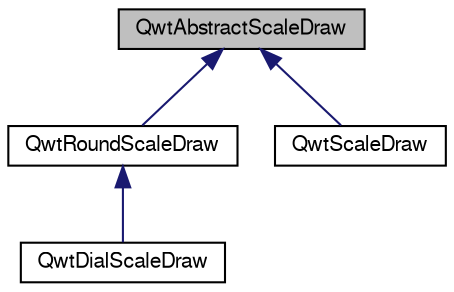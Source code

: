 digraph G
{
  edge [fontname="FreeSans",fontsize="10",labelfontname="FreeSans",labelfontsize="10"];
  node [fontname="FreeSans",fontsize="10",shape=record];
  Node1 [label="QwtAbstractScaleDraw",height=0.2,width=0.4,color="black", fillcolor="grey75", style="filled" fontcolor="black"];
  Node1 -> Node2 [dir="back",color="midnightblue",fontsize="10",style="solid",fontname="FreeSans"];
  Node2 [label="QwtRoundScaleDraw",height=0.2,width=0.4,color="black", fillcolor="white", style="filled",URL="$class_qwt_round_scale_draw.html",tooltip="A class for drawing round scales."];
  Node2 -> Node3 [dir="back",color="midnightblue",fontsize="10",style="solid",fontname="FreeSans"];
  Node3 [label="QwtDialScaleDraw",height=0.2,width=0.4,color="black", fillcolor="white", style="filled",URL="$class_qwt_dial_scale_draw.html",tooltip="A special scale draw made for QwtDial."];
  Node1 -> Node4 [dir="back",color="midnightblue",fontsize="10",style="solid",fontname="FreeSans"];
  Node4 [label="QwtScaleDraw",height=0.2,width=0.4,color="black", fillcolor="white", style="filled",URL="$class_qwt_scale_draw.html",tooltip="A class for drawing scales."];
}
